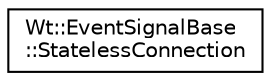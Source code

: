 digraph "Graphical Class Hierarchy"
{
 // LATEX_PDF_SIZE
  edge [fontname="Helvetica",fontsize="10",labelfontname="Helvetica",labelfontsize="10"];
  node [fontname="Helvetica",fontsize="10",shape=record];
  rankdir="LR";
  Node0 [label="Wt::EventSignalBase\l::StatelessConnection",height=0.2,width=0.4,color="black", fillcolor="white", style="filled",URL="$structWt_1_1EventSignalBase_1_1StatelessConnection.html",tooltip=" "];
}
